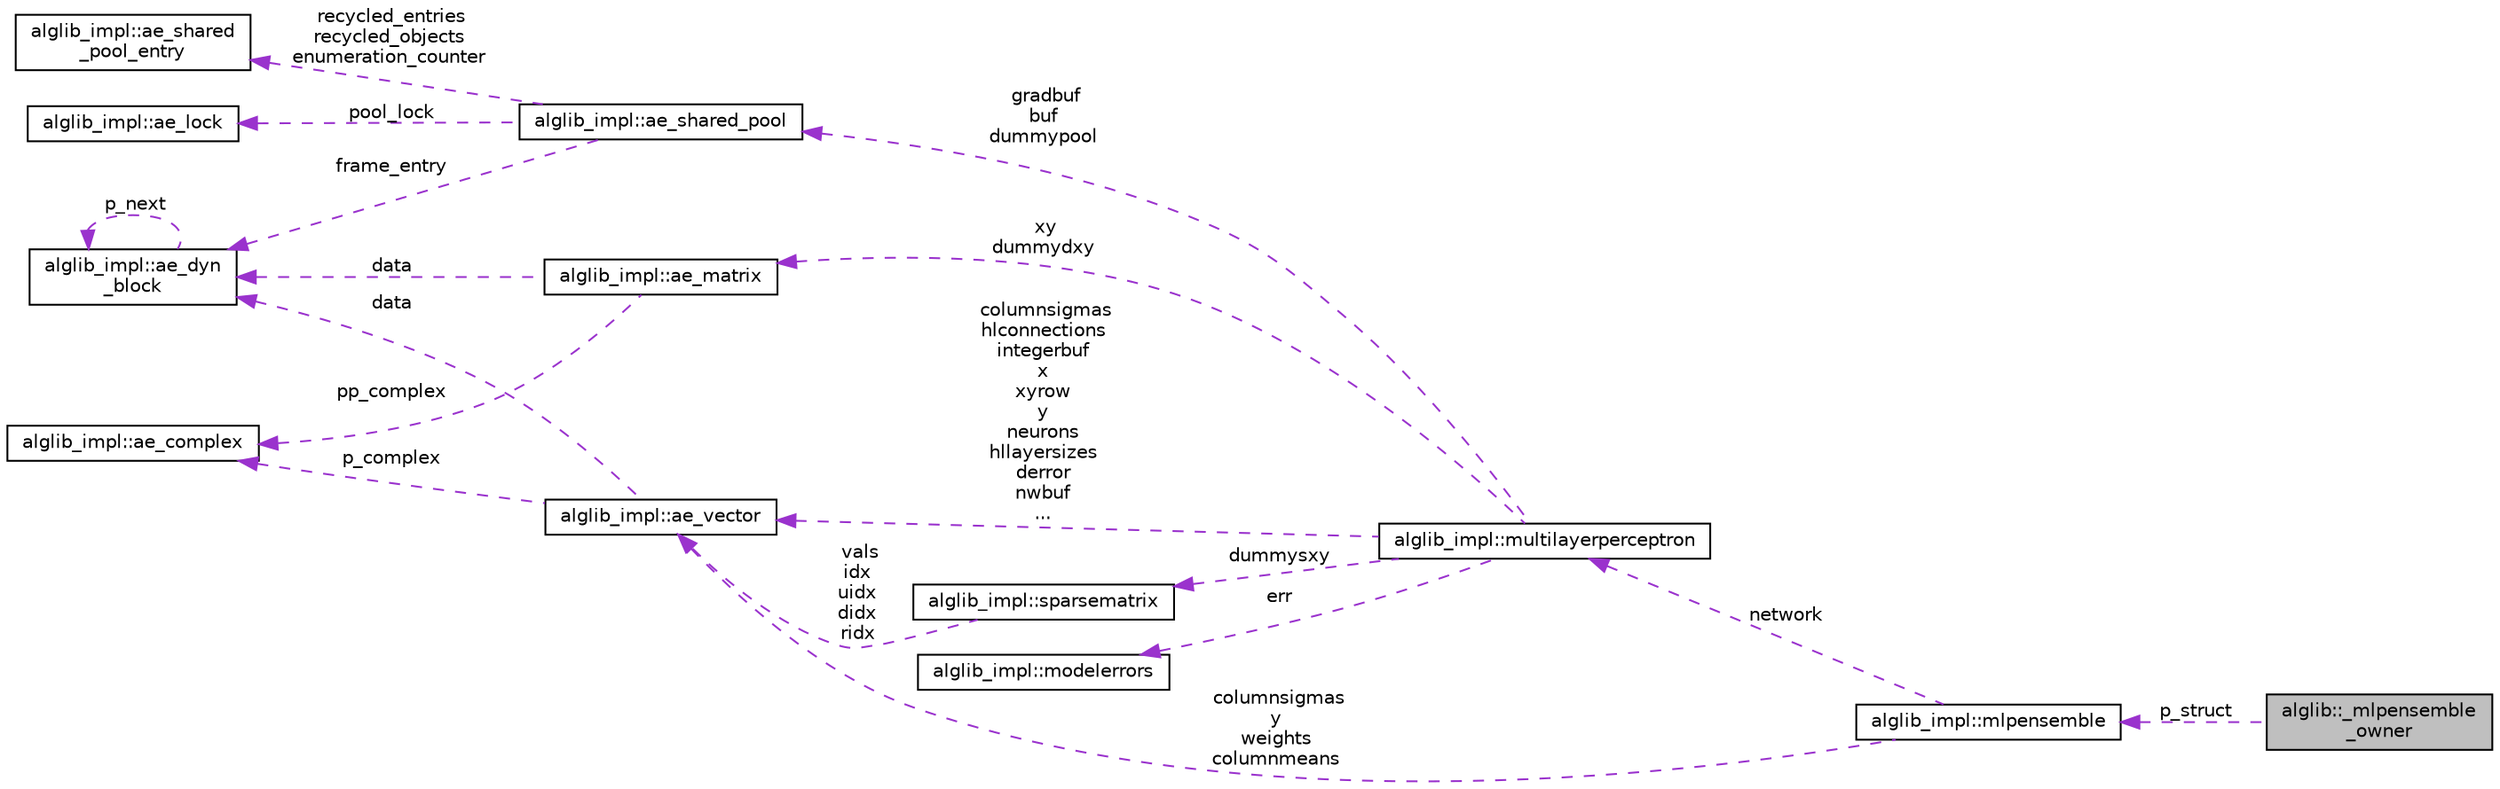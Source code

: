 digraph "alglib::_mlpensemble_owner"
{
  edge [fontname="Helvetica",fontsize="10",labelfontname="Helvetica",labelfontsize="10"];
  node [fontname="Helvetica",fontsize="10",shape=record];
  rankdir="LR";
  Node2 [label="alglib::_mlpensemble\l_owner",height=0.2,width=0.4,color="black", fillcolor="grey75", style="filled", fontcolor="black"];
  Node3 -> Node2 [dir="back",color="darkorchid3",fontsize="10",style="dashed",label=" p_struct" ,fontname="Helvetica"];
  Node3 [label="alglib_impl::mlpensemble",height=0.2,width=0.4,color="black", fillcolor="white", style="filled",URL="$structalglib__impl_1_1mlpensemble.html"];
  Node4 -> Node3 [dir="back",color="darkorchid3",fontsize="10",style="dashed",label=" columnsigmas\ny\nweights\ncolumnmeans" ,fontname="Helvetica"];
  Node4 [label="alglib_impl::ae_vector",height=0.2,width=0.4,color="black", fillcolor="white", style="filled",URL="$structalglib__impl_1_1ae__vector.html"];
  Node5 -> Node4 [dir="back",color="darkorchid3",fontsize="10",style="dashed",label=" data" ,fontname="Helvetica"];
  Node5 [label="alglib_impl::ae_dyn\l_block",height=0.2,width=0.4,color="black", fillcolor="white", style="filled",URL="$structalglib__impl_1_1ae__dyn__block.html"];
  Node5 -> Node5 [dir="back",color="darkorchid3",fontsize="10",style="dashed",label=" p_next" ,fontname="Helvetica"];
  Node6 -> Node4 [dir="back",color="darkorchid3",fontsize="10",style="dashed",label=" p_complex" ,fontname="Helvetica"];
  Node6 [label="alglib_impl::ae_complex",height=0.2,width=0.4,color="black", fillcolor="white", style="filled",URL="$structalglib__impl_1_1ae__complex.html"];
  Node7 -> Node3 [dir="back",color="darkorchid3",fontsize="10",style="dashed",label=" network" ,fontname="Helvetica"];
  Node7 [label="alglib_impl::multilayerperceptron",height=0.2,width=0.4,color="black", fillcolor="white", style="filled",URL="$structalglib__impl_1_1multilayerperceptron.html"];
  Node8 -> Node7 [dir="back",color="darkorchid3",fontsize="10",style="dashed",label=" err" ,fontname="Helvetica"];
  Node8 [label="alglib_impl::modelerrors",height=0.2,width=0.4,color="black", fillcolor="white", style="filled",URL="$structalglib__impl_1_1modelerrors.html"];
  Node4 -> Node7 [dir="back",color="darkorchid3",fontsize="10",style="dashed",label=" columnsigmas\nhlconnections\nintegerbuf\nx\nxyrow\ny\nneurons\nhllayersizes\nderror\nnwbuf\n..." ,fontname="Helvetica"];
  Node9 -> Node7 [dir="back",color="darkorchid3",fontsize="10",style="dashed",label=" xy\ndummydxy" ,fontname="Helvetica"];
  Node9 [label="alglib_impl::ae_matrix",height=0.2,width=0.4,color="black", fillcolor="white", style="filled",URL="$structalglib__impl_1_1ae__matrix.html"];
  Node5 -> Node9 [dir="back",color="darkorchid3",fontsize="10",style="dashed",label=" data" ,fontname="Helvetica"];
  Node6 -> Node9 [dir="back",color="darkorchid3",fontsize="10",style="dashed",label=" pp_complex" ,fontname="Helvetica"];
  Node10 -> Node7 [dir="back",color="darkorchid3",fontsize="10",style="dashed",label=" gradbuf\nbuf\ndummypool" ,fontname="Helvetica"];
  Node10 [label="alglib_impl::ae_shared_pool",height=0.2,width=0.4,color="black", fillcolor="white", style="filled",URL="$structalglib__impl_1_1ae__shared__pool.html"];
  Node11 -> Node10 [dir="back",color="darkorchid3",fontsize="10",style="dashed",label=" pool_lock" ,fontname="Helvetica"];
  Node11 [label="alglib_impl::ae_lock",height=0.2,width=0.4,color="black", fillcolor="white", style="filled",URL="$structalglib__impl_1_1ae__lock.html"];
  Node12 -> Node10 [dir="back",color="darkorchid3",fontsize="10",style="dashed",label=" recycled_entries\nrecycled_objects\nenumeration_counter" ,fontname="Helvetica"];
  Node12 [label="alglib_impl::ae_shared\l_pool_entry",height=0.2,width=0.4,color="black", fillcolor="white", style="filled",URL="$structalglib__impl_1_1ae__shared__pool__entry.html"];
  Node5 -> Node10 [dir="back",color="darkorchid3",fontsize="10",style="dashed",label=" frame_entry" ,fontname="Helvetica"];
  Node13 -> Node7 [dir="back",color="darkorchid3",fontsize="10",style="dashed",label=" dummysxy" ,fontname="Helvetica"];
  Node13 [label="alglib_impl::sparsematrix",height=0.2,width=0.4,color="black", fillcolor="white", style="filled",URL="$structalglib__impl_1_1sparsematrix.html"];
  Node4 -> Node13 [dir="back",color="darkorchid3",fontsize="10",style="dashed",label=" vals\nidx\nuidx\ndidx\nridx" ,fontname="Helvetica"];
}
